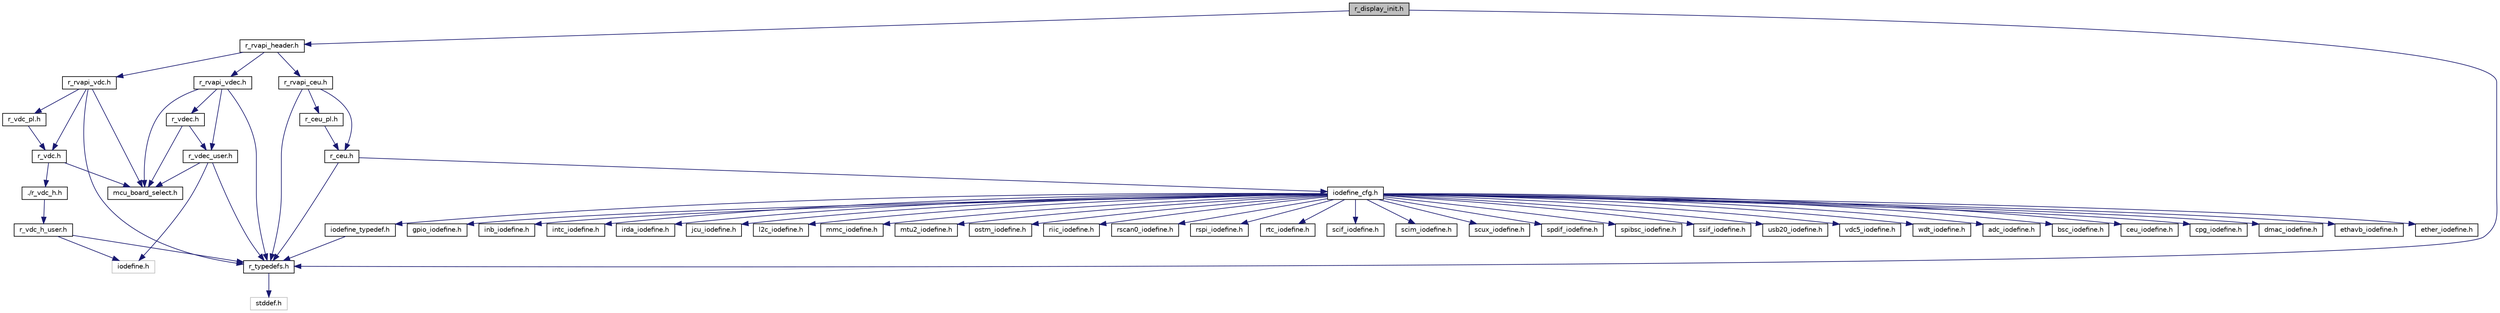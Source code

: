 digraph "r_display_init.h"
{
 // LATEX_PDF_SIZE
  edge [fontname="Helvetica",fontsize="10",labelfontname="Helvetica",labelfontsize="10"];
  node [fontname="Helvetica",fontsize="10",shape=record];
  Node1 [label="r_display_init.h",height=0.2,width=0.4,color="black", fillcolor="grey75", style="filled", fontcolor="black",tooltip=" "];
  Node1 -> Node2 [color="midnightblue",fontsize="10",style="solid",fontname="Helvetica"];
  Node2 [label="r_typedefs.h",height=0.2,width=0.4,color="black", fillcolor="white", style="filled",URL="$d9/de3/r__typedefs_8h.html",tooltip=" "];
  Node2 -> Node3 [color="midnightblue",fontsize="10",style="solid",fontname="Helvetica"];
  Node3 [label="stddef.h",height=0.2,width=0.4,color="grey75", fillcolor="white", style="filled",tooltip=" "];
  Node1 -> Node4 [color="midnightblue",fontsize="10",style="solid",fontname="Helvetica"];
  Node4 [label="r_rvapi_header.h",height=0.2,width=0.4,color="black", fillcolor="white", style="filled",URL="$d6/d26/r__rvapi__header_8h.html",tooltip=" "];
  Node4 -> Node5 [color="midnightblue",fontsize="10",style="solid",fontname="Helvetica"];
  Node5 [label="r_rvapi_ceu.h",height=0.2,width=0.4,color="black", fillcolor="white", style="filled",URL="$d2/d05/r__rvapi__ceu_8h.html",tooltip=" "];
  Node5 -> Node2 [color="midnightblue",fontsize="10",style="solid",fontname="Helvetica"];
  Node5 -> Node6 [color="midnightblue",fontsize="10",style="solid",fontname="Helvetica"];
  Node6 [label="r_ceu.h",height=0.2,width=0.4,color="black", fillcolor="white", style="filled",URL="$d8/d62/r__ceu_8h.html",tooltip=" "];
  Node6 -> Node2 [color="midnightblue",fontsize="10",style="solid",fontname="Helvetica"];
  Node6 -> Node7 [color="midnightblue",fontsize="10",style="solid",fontname="Helvetica"];
  Node7 [label="iodefine_cfg.h",height=0.2,width=0.4,color="black", fillcolor="white", style="filled",URL="$d9/d39/iodefine__cfg_8h.html",tooltip=" "];
  Node7 -> Node8 [color="midnightblue",fontsize="10",style="solid",fontname="Helvetica"];
  Node8 [label="iodefine_typedef.h",height=0.2,width=0.4,color="black", fillcolor="white", style="filled",URL="$d9/d0e/iodefine__typedef_8h.html",tooltip=" "];
  Node8 -> Node2 [color="midnightblue",fontsize="10",style="solid",fontname="Helvetica"];
  Node7 -> Node9 [color="midnightblue",fontsize="10",style="solid",fontname="Helvetica"];
  Node9 [label="adc_iodefine.h",height=0.2,width=0.4,color="black", fillcolor="white", style="filled",URL="$d6/d62/adc__iodefine_8h.html",tooltip=" "];
  Node7 -> Node10 [color="midnightblue",fontsize="10",style="solid",fontname="Helvetica"];
  Node10 [label="bsc_iodefine.h",height=0.2,width=0.4,color="black", fillcolor="white", style="filled",URL="$d5/df7/bsc__iodefine_8h.html",tooltip=" "];
  Node7 -> Node11 [color="midnightblue",fontsize="10",style="solid",fontname="Helvetica"];
  Node11 [label="ceu_iodefine.h",height=0.2,width=0.4,color="black", fillcolor="white", style="filled",URL="$d0/d81/ceu__iodefine_8h.html",tooltip=" "];
  Node7 -> Node12 [color="midnightblue",fontsize="10",style="solid",fontname="Helvetica"];
  Node12 [label="cpg_iodefine.h",height=0.2,width=0.4,color="black", fillcolor="white", style="filled",URL="$d0/d7f/cpg__iodefine_8h.html",tooltip=" "];
  Node7 -> Node13 [color="midnightblue",fontsize="10",style="solid",fontname="Helvetica"];
  Node13 [label="dmac_iodefine.h",height=0.2,width=0.4,color="black", fillcolor="white", style="filled",URL="$d0/d60/dmac__iodefine_8h.html",tooltip=" "];
  Node7 -> Node14 [color="midnightblue",fontsize="10",style="solid",fontname="Helvetica"];
  Node14 [label="ethavb_iodefine.h",height=0.2,width=0.4,color="black", fillcolor="white", style="filled",URL="$d7/d76/ethavb__iodefine_8h.html",tooltip=" "];
  Node7 -> Node15 [color="midnightblue",fontsize="10",style="solid",fontname="Helvetica"];
  Node15 [label="ether_iodefine.h",height=0.2,width=0.4,color="black", fillcolor="white", style="filled",URL="$d4/dba/ether__iodefine_8h.html",tooltip=" "];
  Node7 -> Node16 [color="midnightblue",fontsize="10",style="solid",fontname="Helvetica"];
  Node16 [label="gpio_iodefine.h",height=0.2,width=0.4,color="black", fillcolor="white", style="filled",URL="$d5/db4/gpio__iodefine_8h.html",tooltip=" "];
  Node7 -> Node17 [color="midnightblue",fontsize="10",style="solid",fontname="Helvetica"];
  Node17 [label="inb_iodefine.h",height=0.2,width=0.4,color="black", fillcolor="white", style="filled",URL="$dc/dc5/inb__iodefine_8h.html",tooltip=" "];
  Node7 -> Node18 [color="midnightblue",fontsize="10",style="solid",fontname="Helvetica"];
  Node18 [label="intc_iodefine.h",height=0.2,width=0.4,color="black", fillcolor="white", style="filled",URL="$d4/da7/intc__iodefine_8h.html",tooltip=" "];
  Node7 -> Node19 [color="midnightblue",fontsize="10",style="solid",fontname="Helvetica"];
  Node19 [label="irda_iodefine.h",height=0.2,width=0.4,color="black", fillcolor="white", style="filled",URL="$d3/d0a/irda__iodefine_8h.html",tooltip=" "];
  Node7 -> Node20 [color="midnightblue",fontsize="10",style="solid",fontname="Helvetica"];
  Node20 [label="jcu_iodefine.h",height=0.2,width=0.4,color="black", fillcolor="white", style="filled",URL="$d1/d37/jcu__iodefine_8h.html",tooltip=" "];
  Node7 -> Node21 [color="midnightblue",fontsize="10",style="solid",fontname="Helvetica"];
  Node21 [label="l2c_iodefine.h",height=0.2,width=0.4,color="black", fillcolor="white", style="filled",URL="$d3/da4/l2c__iodefine_8h.html",tooltip=" "];
  Node7 -> Node22 [color="midnightblue",fontsize="10",style="solid",fontname="Helvetica"];
  Node22 [label="mmc_iodefine.h",height=0.2,width=0.4,color="black", fillcolor="white", style="filled",URL="$d1/d66/mmc__iodefine_8h.html",tooltip=" "];
  Node7 -> Node23 [color="midnightblue",fontsize="10",style="solid",fontname="Helvetica"];
  Node23 [label="mtu2_iodefine.h",height=0.2,width=0.4,color="black", fillcolor="white", style="filled",URL="$d5/d3a/mtu2__iodefine_8h.html",tooltip=" "];
  Node7 -> Node24 [color="midnightblue",fontsize="10",style="solid",fontname="Helvetica"];
  Node24 [label="ostm_iodefine.h",height=0.2,width=0.4,color="black", fillcolor="white", style="filled",URL="$d7/d89/ostm__iodefine_8h.html",tooltip=" "];
  Node7 -> Node25 [color="midnightblue",fontsize="10",style="solid",fontname="Helvetica"];
  Node25 [label="riic_iodefine.h",height=0.2,width=0.4,color="black", fillcolor="white", style="filled",URL="$da/dd7/riic__iodefine_8h.html",tooltip=" "];
  Node7 -> Node26 [color="midnightblue",fontsize="10",style="solid",fontname="Helvetica"];
  Node26 [label="rscan0_iodefine.h",height=0.2,width=0.4,color="black", fillcolor="white", style="filled",URL="$d7/df8/rscan0__iodefine_8h.html",tooltip=" "];
  Node7 -> Node27 [color="midnightblue",fontsize="10",style="solid",fontname="Helvetica"];
  Node27 [label="rspi_iodefine.h",height=0.2,width=0.4,color="black", fillcolor="white", style="filled",URL="$d2/db1/rspi__iodefine_8h.html",tooltip=" "];
  Node7 -> Node28 [color="midnightblue",fontsize="10",style="solid",fontname="Helvetica"];
  Node28 [label="rtc_iodefine.h",height=0.2,width=0.4,color="black", fillcolor="white", style="filled",URL="$da/d83/rtc__iodefine_8h.html",tooltip=" "];
  Node7 -> Node29 [color="midnightblue",fontsize="10",style="solid",fontname="Helvetica"];
  Node29 [label="scif_iodefine.h",height=0.2,width=0.4,color="black", fillcolor="white", style="filled",URL="$dd/dc2/scif__iodefine_8h.html",tooltip=" "];
  Node7 -> Node30 [color="midnightblue",fontsize="10",style="solid",fontname="Helvetica"];
  Node30 [label="scim_iodefine.h",height=0.2,width=0.4,color="black", fillcolor="white", style="filled",URL="$de/d45/scim__iodefine_8h.html",tooltip=" "];
  Node7 -> Node31 [color="midnightblue",fontsize="10",style="solid",fontname="Helvetica"];
  Node31 [label="scux_iodefine.h",height=0.2,width=0.4,color="black", fillcolor="white", style="filled",URL="$dc/d9b/scux__iodefine_8h.html",tooltip=" "];
  Node7 -> Node32 [color="midnightblue",fontsize="10",style="solid",fontname="Helvetica"];
  Node32 [label="spdif_iodefine.h",height=0.2,width=0.4,color="black", fillcolor="white", style="filled",URL="$df/dc3/spdif__iodefine_8h.html",tooltip=" "];
  Node7 -> Node33 [color="midnightblue",fontsize="10",style="solid",fontname="Helvetica"];
  Node33 [label="spibsc_iodefine.h",height=0.2,width=0.4,color="black", fillcolor="white", style="filled",URL="$d2/d07/spibsc__iodefine_8h.html",tooltip=" "];
  Node7 -> Node34 [color="midnightblue",fontsize="10",style="solid",fontname="Helvetica"];
  Node34 [label="ssif_iodefine.h",height=0.2,width=0.4,color="black", fillcolor="white", style="filled",URL="$da/d7d/ssif__iodefine_8h.html",tooltip=" "];
  Node7 -> Node35 [color="midnightblue",fontsize="10",style="solid",fontname="Helvetica"];
  Node35 [label="usb20_iodefine.h",height=0.2,width=0.4,color="black", fillcolor="white", style="filled",URL="$df/d31/usb20__iodefine_8h.html",tooltip=" "];
  Node7 -> Node36 [color="midnightblue",fontsize="10",style="solid",fontname="Helvetica"];
  Node36 [label="vdc5_iodefine.h",height=0.2,width=0.4,color="black", fillcolor="white", style="filled",URL="$d1/d20/vdc5__iodefine_8h.html",tooltip=" "];
  Node7 -> Node37 [color="midnightblue",fontsize="10",style="solid",fontname="Helvetica"];
  Node37 [label="wdt_iodefine.h",height=0.2,width=0.4,color="black", fillcolor="white", style="filled",URL="$d2/d7f/wdt__iodefine_8h.html",tooltip=" "];
  Node5 -> Node38 [color="midnightblue",fontsize="10",style="solid",fontname="Helvetica"];
  Node38 [label="r_ceu_pl.h",height=0.2,width=0.4,color="black", fillcolor="white", style="filled",URL="$dd/d14/r__ceu__pl_8h.html",tooltip=" "];
  Node38 -> Node6 [color="midnightblue",fontsize="10",style="solid",fontname="Helvetica"];
  Node4 -> Node39 [color="midnightblue",fontsize="10",style="solid",fontname="Helvetica"];
  Node39 [label="r_rvapi_vdec.h",height=0.2,width=0.4,color="black", fillcolor="white", style="filled",URL="$d1/d9d/r__rvapi__vdec_8h.html",tooltip=" "];
  Node39 -> Node40 [color="midnightblue",fontsize="10",style="solid",fontname="Helvetica"];
  Node40 [label="mcu_board_select.h",height=0.2,width=0.4,color="black", fillcolor="white", style="filled",URL="$d4/d2b/mcu__board__select_8h.html",tooltip=" "];
  Node39 -> Node2 [color="midnightblue",fontsize="10",style="solid",fontname="Helvetica"];
  Node39 -> Node41 [color="midnightblue",fontsize="10",style="solid",fontname="Helvetica"];
  Node41 [label="r_vdec.h",height=0.2,width=0.4,color="black", fillcolor="white", style="filled",URL="$de/dae/r__vdec_8h.html",tooltip="VDEC driver API definitions."];
  Node41 -> Node40 [color="midnightblue",fontsize="10",style="solid",fontname="Helvetica"];
  Node41 -> Node42 [color="midnightblue",fontsize="10",style="solid",fontname="Helvetica"];
  Node42 [label="r_vdec_user.h",height=0.2,width=0.4,color="black", fillcolor="white", style="filled",URL="$d1/d9e/r__vdec__user_8h.html",tooltip="VDEC driver user-defined header."];
  Node42 -> Node40 [color="midnightblue",fontsize="10",style="solid",fontname="Helvetica"];
  Node42 -> Node2 [color="midnightblue",fontsize="10",style="solid",fontname="Helvetica"];
  Node42 -> Node43 [color="midnightblue",fontsize="10",style="solid",fontname="Helvetica"];
  Node43 [label="iodefine.h",height=0.2,width=0.4,color="grey75", fillcolor="white", style="filled",tooltip=" "];
  Node39 -> Node42 [color="midnightblue",fontsize="10",style="solid",fontname="Helvetica"];
  Node4 -> Node44 [color="midnightblue",fontsize="10",style="solid",fontname="Helvetica"];
  Node44 [label="r_rvapi_vdc.h",height=0.2,width=0.4,color="black", fillcolor="white", style="filled",URL="$d1/da2/r__rvapi__vdc_8h.html",tooltip=" "];
  Node44 -> Node40 [color="midnightblue",fontsize="10",style="solid",fontname="Helvetica"];
  Node44 -> Node2 [color="midnightblue",fontsize="10",style="solid",fontname="Helvetica"];
  Node44 -> Node45 [color="midnightblue",fontsize="10",style="solid",fontname="Helvetica"];
  Node45 [label="r_vdc.h",height=0.2,width=0.4,color="black", fillcolor="white", style="filled",URL="$da/db2/r__vdc_8h.html",tooltip="VDC driver API definitions."];
  Node45 -> Node40 [color="midnightblue",fontsize="10",style="solid",fontname="Helvetica"];
  Node45 -> Node46 [color="midnightblue",fontsize="10",style="solid",fontname="Helvetica"];
  Node46 [label="./r_vdc_h.h",height=0.2,width=0.4,color="black", fillcolor="white", style="filled",URL="$d8/df7/r__vdc__h_8h.html",tooltip="VDC driver API definitions."];
  Node46 -> Node47 [color="midnightblue",fontsize="10",style="solid",fontname="Helvetica"];
  Node47 [label="r_vdc_h_user.h",height=0.2,width=0.4,color="black", fillcolor="white", style="filled",URL="$d9/d00/r__vdc__h__user_8h.html",tooltip="VDC driver user-defined header."];
  Node47 -> Node2 [color="midnightblue",fontsize="10",style="solid",fontname="Helvetica"];
  Node47 -> Node43 [color="midnightblue",fontsize="10",style="solid",fontname="Helvetica"];
  Node44 -> Node48 [color="midnightblue",fontsize="10",style="solid",fontname="Helvetica"];
  Node48 [label="r_vdc_pl.h",height=0.2,width=0.4,color="black", fillcolor="white", style="filled",URL="$d3/d8b/r__vdc__pl_8h.html",tooltip=" "];
  Node48 -> Node45 [color="midnightblue",fontsize="10",style="solid",fontname="Helvetica"];
}
